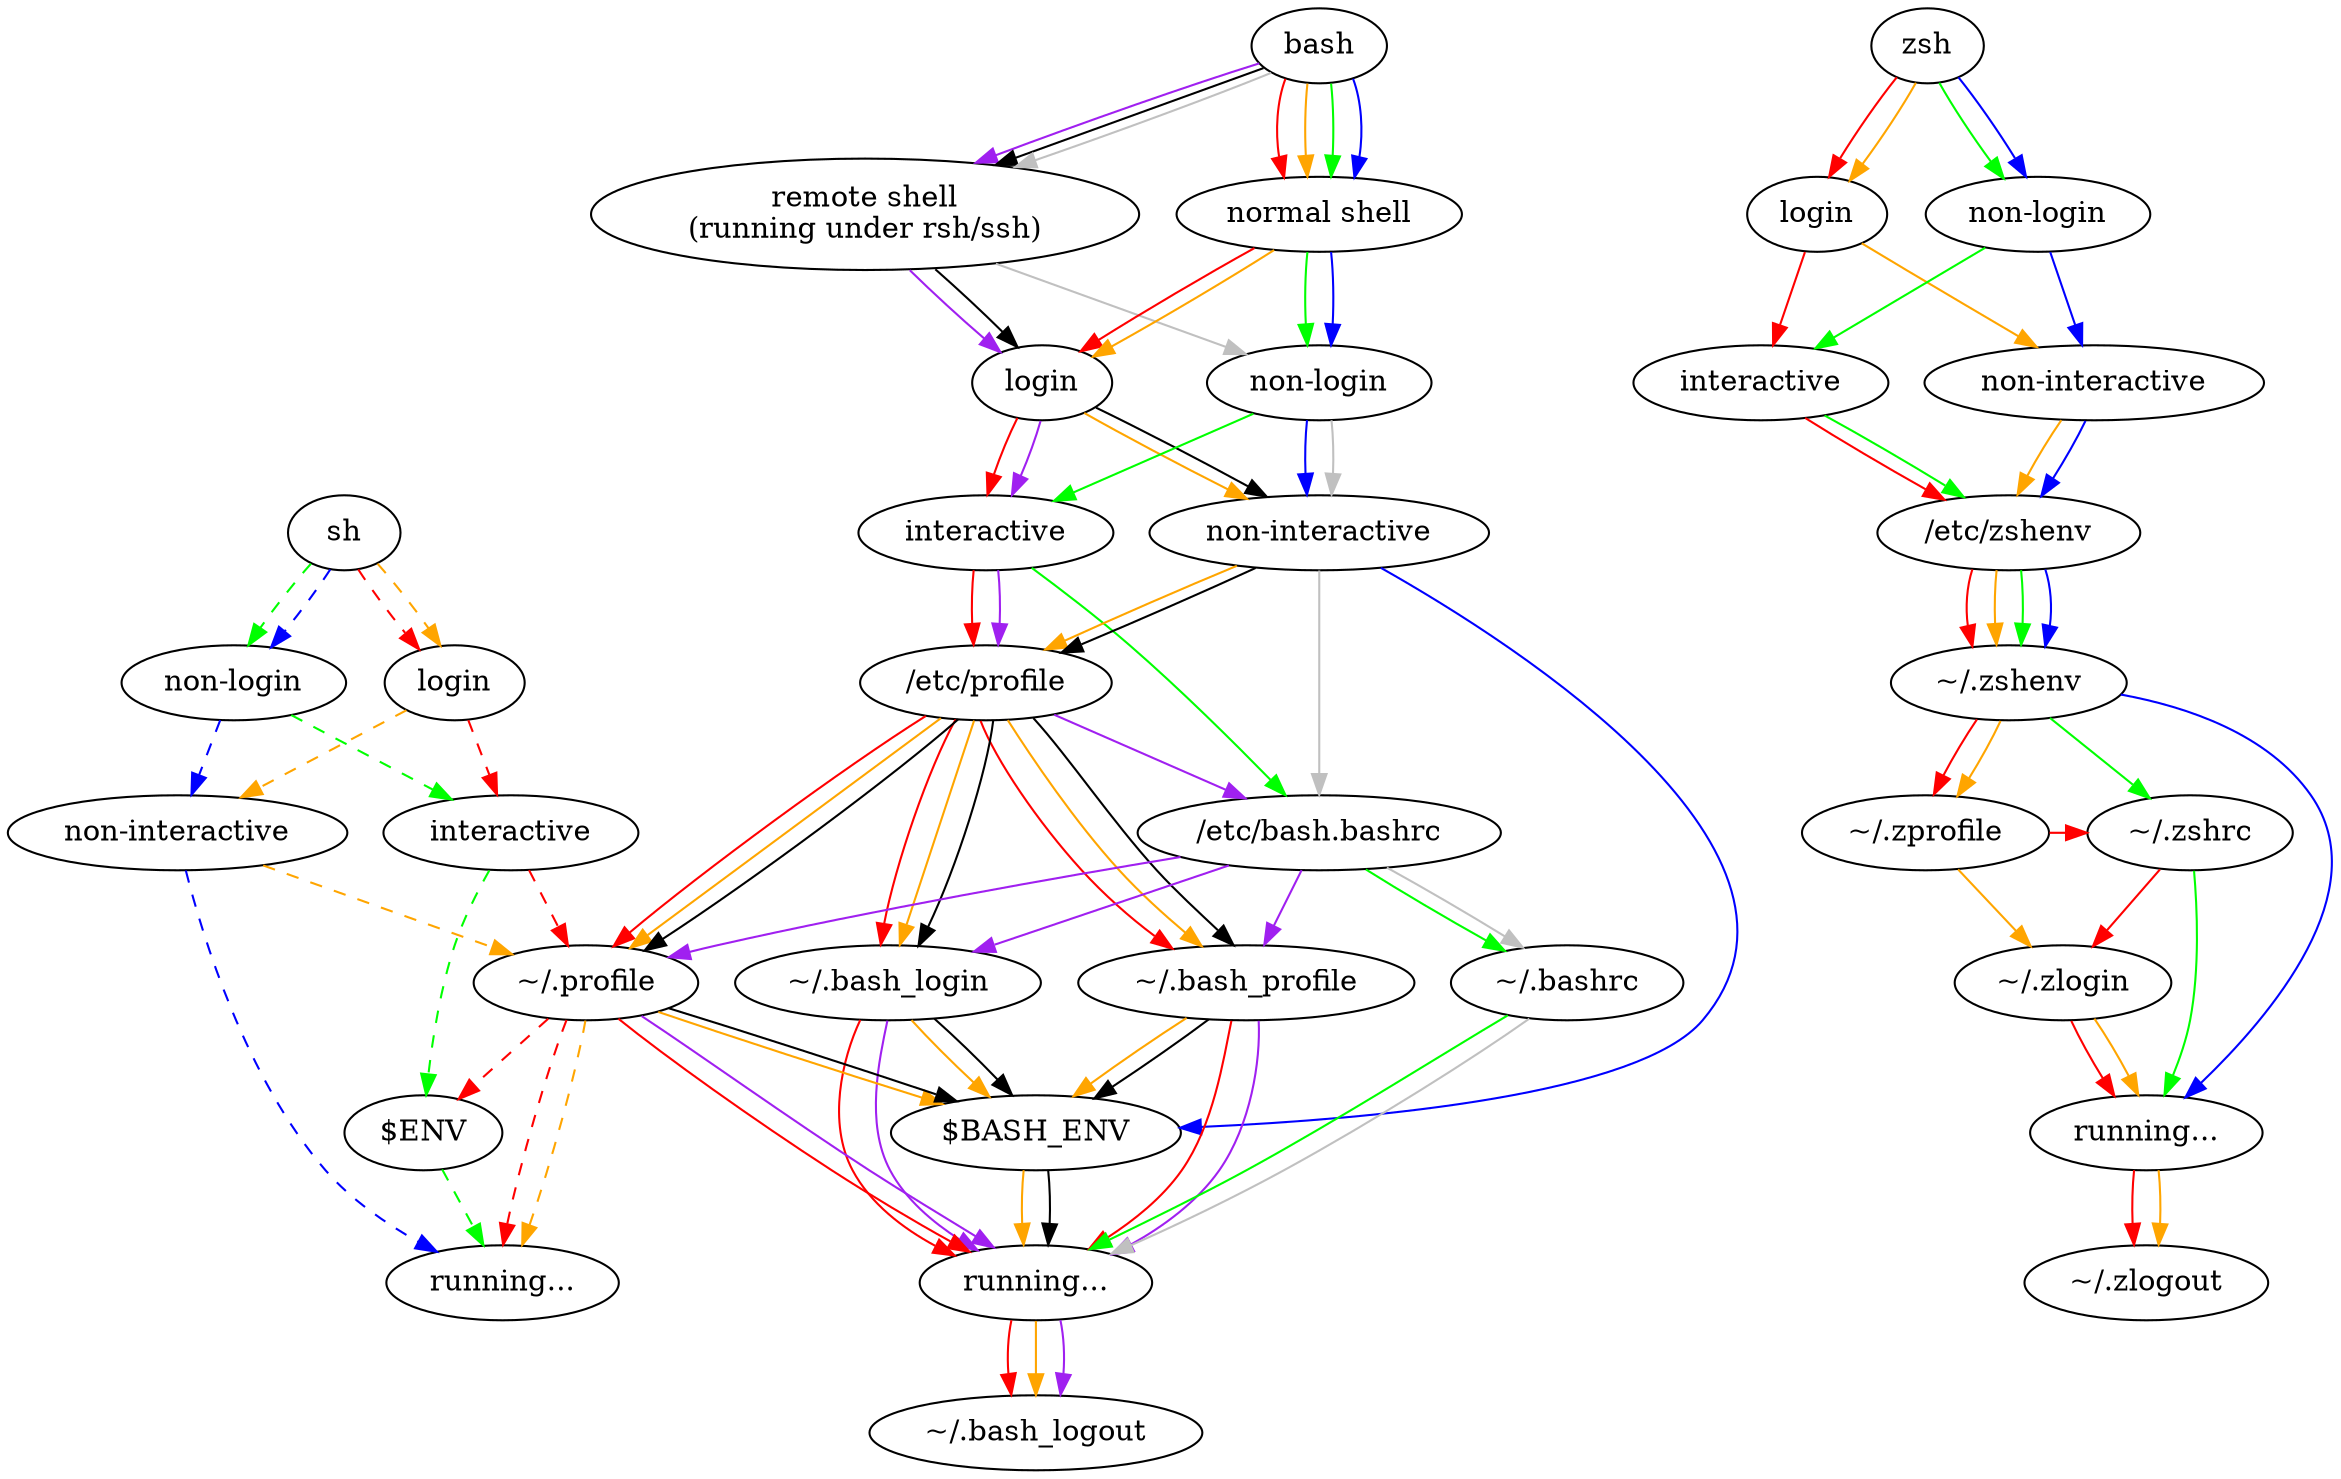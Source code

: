digraph {
//    {rank=same;
//    bash
//    zsh
//    sh
//    }

    bash_login [label="login"]
    bash_non_login [label="non-login"]
    bash_interactive [label="interactive"]
    bash_non_interactive [label="non-interactive"]

    bash_remote [label="remote shell\n(running under rsh/ssh)"]
    bash_local [label="normal shell"]

    sh_login [label="login"]
    sh_non_login [label="non-login"]
    sh_interactive [label="interactive"]
    sh_non_interactive [label="non-interactive"]

    zsh_login [label="login"]
    zsh_non_login [label="non-login"]
    zsh_interactive [label="interactive"]
    zsh_non_interactive [label="non-interactive"]

    bash_running [label="running..."]
    sh_running [label="running..."]
    zsh_running [label="running..."]

    // order here is important, see below
    etc_profile [ordering=in]
    {rank=same;
    dot_bash_profile
    dot_bash_login
    dot_profile
    }

    etc_bashrc [label="/etc/bash.bashrc"]
    etc_profile [label="/etc/profile"]
    etc_zshenv [label="/etc/zshenv"]

    dot_bash_login [label="~/.bash_login"]
    dot_bash_logout [label="~/.bash_logout"]
    dot_bash_profile [label="~/.bash_profile"]
    dot_bashrc [label="~/.bashrc"]
    dot_profile [label="~/.profile"]
    dot_zlogin [label="~/.zlogin"]
    dot_zlogout [label="~/.zlogout"]
    {rank=same;
    dot_zprofile [label="~/.zprofile"]
    dot_zshrc [label="~/.zshrc"]
    }
    dot_zshenv [label="~/.zshenv"]

    env [label="$ENV"]
    bash_env [label="$BASH_ENV"]

    // BASH

    // PATH: bash, login, interactive
    edge [color=red, style=solid]
    bash -> bash_local
    bash_local -> bash_login
    bash_login -> bash_interactive
    bash_interactive -> etc_profile

    // order important, see above
    etc_profile -> dot_bash_profile
    etc_profile -> dot_bash_login
    etc_profile -> dot_profile

    dot_bash_profile -> bash_running
    dot_bash_login -> bash_running
    dot_profile -> bash_running

    bash_running -> dot_bash_logout

    // PATH: bash, login, non-interactive
    edge [color=orange, style=solid]
    bash -> bash_local
    bash_local -> bash_login
    bash_login -> bash_non_interactive
    bash_non_interactive -> etc_profile

    // order important, see above
    etc_profile -> dot_bash_profile
    etc_profile -> dot_bash_login
    etc_profile -> dot_profile

    dot_bash_profile -> bash_env
    dot_bash_login -> bash_env
    dot_profile -> bash_env

    bash_env -> bash_running

    bash_running -> dot_bash_logout

    // PATH: bash, non-login, interactive
    edge [color=green, style=solid]
    bash -> bash_local
    bash_local -> bash_non_login
    bash_non_login -> bash_interactive
    bash_interactive -> etc_bashrc
    etc_bashrc -> dot_bashrc

    dot_bashrc -> bash_running

    // PATH: bash, non-login, non-interactive
    edge [color=blue, style=solid]
    bash -> bash_local
    bash_local -> bash_non_login
    bash_non_login -> bash_non_interactive
    bash_non_interactive -> bash_env

    // PATH: bash, remote, login, interactive
    edge [color=purple, style=solid]
    bash -> bash_remote
    bash_remote -> bash_login
    bash_login -> bash_interactive
    bash_interactive -> etc_profile
    etc_profile -> etc_bashrc

    // order important, see above
    etc_bashrc -> dot_bash_profile
    etc_bashrc -> dot_bash_login
    etc_bashrc -> dot_profile

    dot_bash_profile -> bash_running
    dot_bash_login -> bash_running
    dot_profile -> bash_running

    bash_running -> dot_bash_logout

    // PATH: bash, remote, login, non-interactive
    edge [color=black, style=solid]
    bash -> bash_remote
    bash_remote -> bash_login
    bash_login -> bash_non_interactive

    bash_non_interactive -> etc_profile

    // order important, see above
    etc_profile -> dot_bash_profile
    etc_profile -> dot_bash_login
    etc_profile -> dot_profile

    dot_bash_profile -> bash_env
    dot_bash_login -> bash_env
    dot_profile -> bash_env

    bash_env -> bash_running

    // PATH: bash, remote, non-login, interactive
//    edge [color=cyan, style=solid]
//    bash -> bash_remote
//    bash_remote_shell -> dot_bashrc
//
//    dot_bashrc -> bash_running

    // PATH: bash, remote, non-login, non-interactive
    edge [color=grey, style=solid]
    bash -> bash_remote
    bash_remote -> bash_non_login
    bash_non_login -> bash_non_interactive

    bash_non_interactive -> etc_bashrc
    etc_bashrc -> dot_bashrc

    dot_bashrc -> bash_running

    // ZSH

    // PATH: zsh, login, interactive
    edge [color=red, style=solid]
    zsh -> zsh_login
    zsh_login -> zsh_interactive

    zsh_interactive -> etc_zshenv
    etc_zshenv -> dot_zshenv
    dot_zshenv -> dot_zprofile
    dot_zprofile -> dot_zshrc
    dot_zshrc -> dot_zlogin

    dot_zlogin -> zsh_running

    zsh_running -> dot_zlogout

    // PATH: zsh, login, non-interactive
    edge [color=orange, style=solid]
    zsh -> zsh_login
    zsh_login -> zsh_non_interactive

    zsh_non_interactive -> etc_zshenv
    etc_zshenv -> dot_zshenv
    dot_zshenv -> dot_zprofile
    dot_zprofile -> dot_zlogin

    dot_zlogin -> zsh_running

    zsh_running -> dot_zlogout

    // PATH: zsh, non-login, interactive
    edge [color=green, style=solid]
    zsh -> zsh_non_login
    zsh_non_login -> zsh_interactive

    zsh_interactive -> etc_zshenv
    etc_zshenv -> dot_zshenv
    dot_zshenv -> dot_zshrc

    dot_zshrc -> zsh_running

    // PATH: zsh, non-login, non-interactive
    edge [color=blue, style=solid]
    zsh -> zsh_non_login
    zsh_non_login -> zsh_non_interactive

    zsh_non_interactive -> etc_zshenv
    etc_zshenv -> dot_zshenv

    dot_zshenv -> zsh_running

    // SH

    // PATH: sh, login, interactive
    edge [color=red, style=dashed]
    sh -> sh_login
    sh_login -> sh_interactive

    sh_interactive -> dot_profile
    dot_profile -> env

    dot_profile -> sh_running

    // PATH: sh, login, non-interactive
    edge [color=orange, style=dashed]
    sh -> sh_login
    sh_login -> sh_non_interactive

    sh_non_interactive -> dot_profile

    dot_profile -> sh_running

    // PATH: sh, non-login, interactive
    edge [color=green, style=dashed]
    sh -> sh_non_login
    sh_non_login -> sh_interactive

    sh_interactive -> env

    env -> sh_running

    // PATH: sh, non-login, non-interactive
    edge [color=blue, style=dashed]
    sh -> sh_non_login
    sh_non_login -> sh_non_interactive

    sh_non_interactive -> sh_running
}
